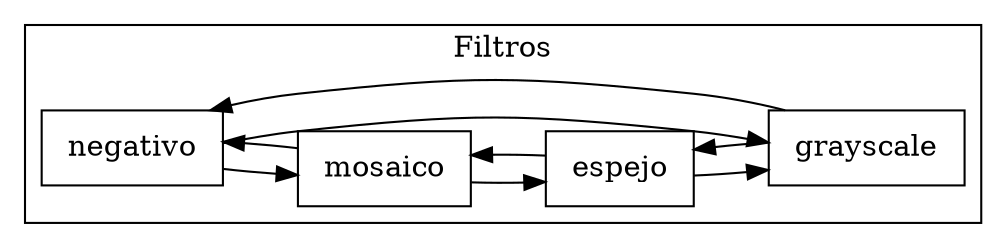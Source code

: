 digraph G {rankdir=LR;

 
 subgraph cluster3{label="Filtros";
12563168[shape=box,label=" negativo "];
12563168 -> 12564240 ;
12564240->12563168 ;
12564240[shape=box,label=" mosaico "];
12564240 -> 12564280 ;
12564280->12564240 ;
12564280[shape=box,label=" espejo "];
12564280 -> 12564320 ;
12564320->12564280 ;
12564320[shape=box,label=" grayscale "];
12564320 -> 12563168 ;
12563168->12564320 ;
}
}
